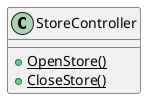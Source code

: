 @startuml StoreController
class StoreController {
    {static} +OpenStore()
    {static} +CloseStore()
}
@enduml
